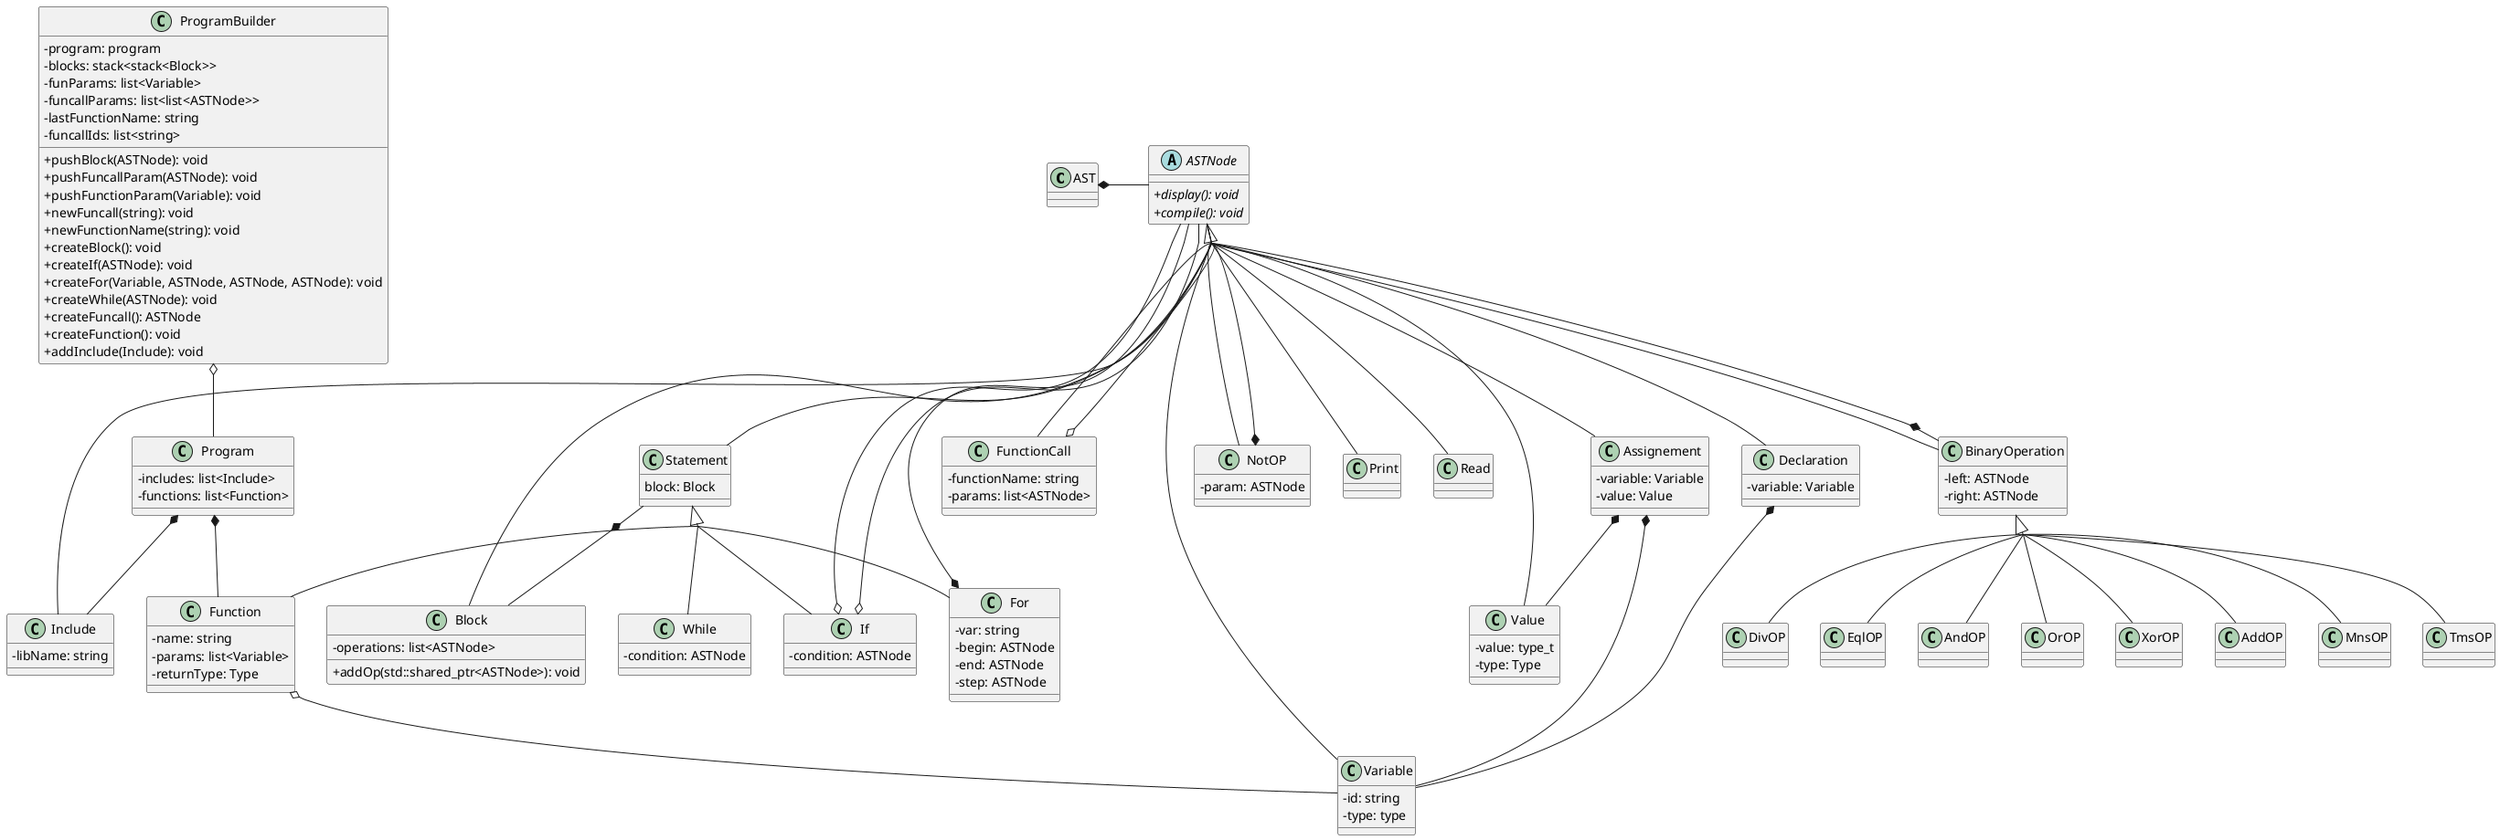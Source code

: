 @startuml
skinparam classAttributeIconSize 0
skinparam groupInheritance 3

AST *- ASTNode

abstract class ASTNode {
  + {abstract} display(): void
  + {abstract} compile(): void
}

class Block {
  -operations: list<ASTNode>
  +addOp(std::shared_ptr<ASTNode>): void
}

class Include {
  -libName: string
}

ASTNode <|-- Value
class Value {
  -value: type_t
  -type: Type
}

ASTNode <|-- Variable
class Variable {
  -id: string
  -type: type
}

Assignement *-- Variable
Assignement *-- Value
class Assignement {
  -variable: Variable
  -value: Value
}

Declaration *-- Variable
class Declaration {
  -variable: Variable
}

FunctionCall o-- ASTNode
class FunctionCall {
  -functionName: string
  -params: list<ASTNode>
}

Statement *-- Block
class Statement {
  block: Block
}

Statement <|-- Function
Function o-- Variable
class Function {
  -name: string
  -params: list<Variable>
  -returnType: Type
}

Statement <|-- If
If o-- ASTNode
class If {
  -condition: ASTNode
}

Statement <|-- For
For *-- ASTNode
class For {
  -var: string
  -begin: ASTNode
  -end: ASTNode
  -step: ASTNode
}

Statement <|-- While
If o-- ASTNode
class While {
  -condition: ASTNode
}

ASTNode <|-- BinaryOperation
BinaryOperation *-- ASTNode
class BinaryOperation {
  -left: ASTNode
  -right: ASTNode
}

BinaryOperation <|-- AddOP
BinaryOperation <|-- MnsOP
BinaryOperation <|-- TmsOP
BinaryOperation <|-- DivOP
BinaryOperation <|-- EqlOP
BinaryOperation <|-- AndOP
BinaryOperation <|-- OrOP
BinaryOperation <|-- XorOP

ASTNode <|-- NotOP
NotOP *-- ASTNode
class NotOP {
  -param: ASTNode
}

ASTNode <|-- Statement
ASTNode <|-- Include
ASTNode <|-- Block
ASTNode <|-- Assignement
ASTNode <|-- Declaration
ASTNode <|-- FunctionCall
ASTNode <|-- Print
ASTNode <|-- Read


Program *-- Include
Program *-- Function
class Program {
  -includes: list<Include>
  -functions: list<Function>
}

ProgramBuilder o-- Program
class ProgramBuilder {
  -program: program
  -blocks: stack<stack<Block>>
  -funParams: list<Variable>
  -funcallParams: list<list<ASTNode>>
  -lastFunctionName: string
  -funcallIds: list<string>
  +pushBlock(ASTNode): void
  +pushFuncallParam(ASTNode): void
  +pushFunctionParam(Variable): void
  +newFuncall(string): void
  +newFunctionName(string): void
  +createBlock(): void
  +createIf(ASTNode): void
  +createFor(Variable, ASTNode, ASTNode, ASTNode): void
  +createWhile(ASTNode): void
  +createFuncall(): ASTNode
  +createFunction(): void
  +addInclude(Include): void
}
@enduml
